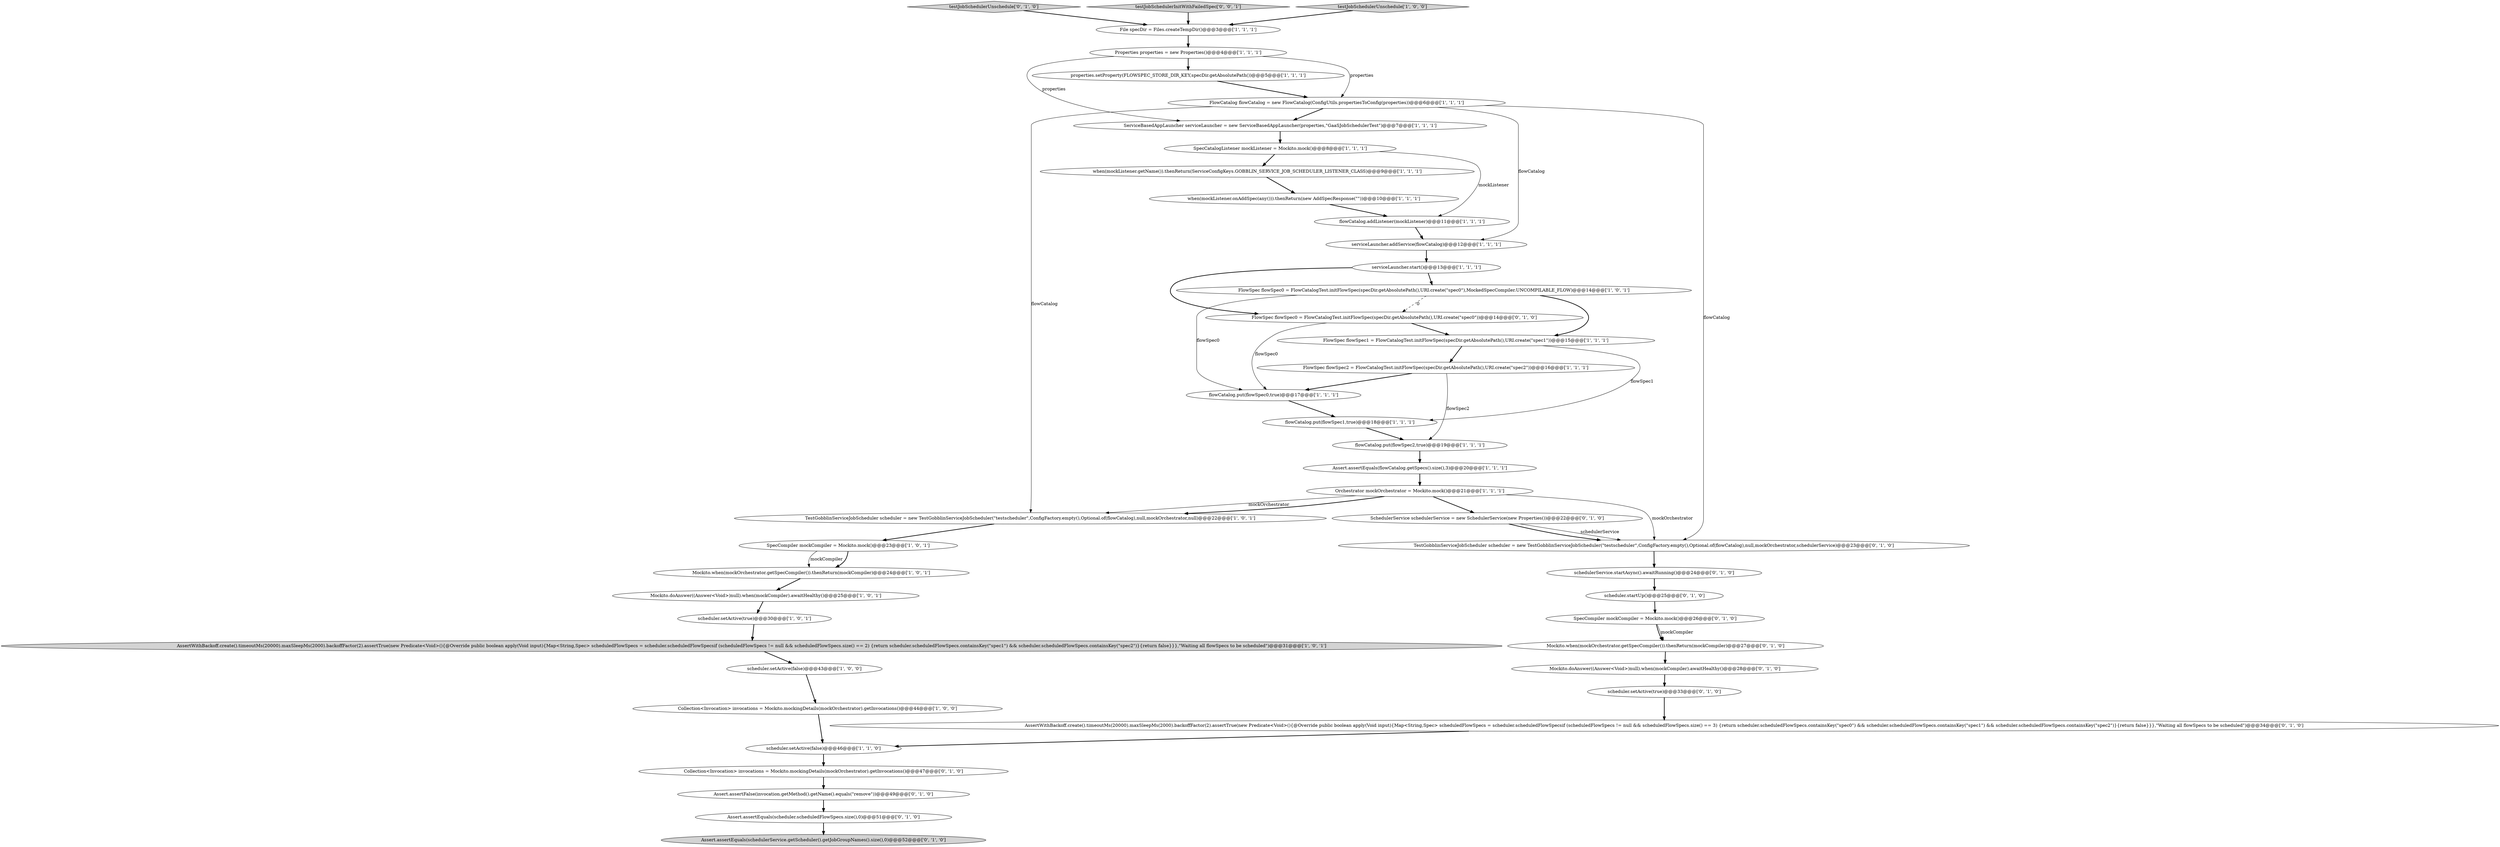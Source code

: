 digraph {
2 [style = filled, label = "when(mockListener.onAddSpec(any())).thenReturn(new AddSpecResponse(\"\"))@@@10@@@['1', '1', '1']", fillcolor = white, shape = ellipse image = "AAA0AAABBB1BBB"];
6 [style = filled, label = "Mockito.doAnswer((Answer<Void>)null).when(mockCompiler).awaitHealthy()@@@25@@@['1', '0', '1']", fillcolor = white, shape = ellipse image = "AAA0AAABBB1BBB"];
10 [style = filled, label = "flowCatalog.put(flowSpec0,true)@@@17@@@['1', '1', '1']", fillcolor = white, shape = ellipse image = "AAA0AAABBB1BBB"];
13 [style = filled, label = "FlowSpec flowSpec2 = FlowCatalogTest.initFlowSpec(specDir.getAbsolutePath(),URI.create(\"spec2\"))@@@16@@@['1', '1', '1']", fillcolor = white, shape = ellipse image = "AAA0AAABBB1BBB"];
21 [style = filled, label = "ServiceBasedAppLauncher serviceLauncher = new ServiceBasedAppLauncher(properties,\"GaaSJobSchedulerTest\")@@@7@@@['1', '1', '1']", fillcolor = white, shape = ellipse image = "AAA0AAABBB1BBB"];
0 [style = filled, label = "SpecCatalogListener mockListener = Mockito.mock()@@@8@@@['1', '1', '1']", fillcolor = white, shape = ellipse image = "AAA0AAABBB1BBB"];
30 [style = filled, label = "Assert.assertFalse(invocation.getMethod().getName().equals(\"remove\"))@@@49@@@['0', '1', '0']", fillcolor = white, shape = ellipse image = "AAA0AAABBB2BBB"];
19 [style = filled, label = "Collection<Invocation> invocations = Mockito.mockingDetails(mockOrchestrator).getInvocations()@@@44@@@['1', '0', '0']", fillcolor = white, shape = ellipse image = "AAA0AAABBB1BBB"];
37 [style = filled, label = "SchedulerService schedulerService = new SchedulerService(new Properties())@@@22@@@['0', '1', '0']", fillcolor = white, shape = ellipse image = "AAA0AAABBB2BBB"];
39 [style = filled, label = "Assert.assertEquals(schedulerService.getScheduler().getJobGroupNames().size(),0)@@@52@@@['0', '1', '0']", fillcolor = lightgray, shape = ellipse image = "AAA1AAABBB2BBB"];
12 [style = filled, label = "flowCatalog.addListener(mockListener)@@@11@@@['1', '1', '1']", fillcolor = white, shape = ellipse image = "AAA0AAABBB1BBB"];
34 [style = filled, label = "AssertWithBackoff.create().timeoutMs(20000).maxSleepMs(2000).backoffFactor(2).assertTrue(new Predicate<Void>(){@Override public boolean apply(Void input){Map<String,Spec> scheduledFlowSpecs = scheduler.scheduledFlowSpecsif (scheduledFlowSpecs != null && scheduledFlowSpecs.size() == 3) {return scheduler.scheduledFlowSpecs.containsKey(\"spec0\") && scheduler.scheduledFlowSpecs.containsKey(\"spec1\") && scheduler.scheduledFlowSpecs.containsKey(\"spec2\")}{return false}}},\"Waiting all flowSpecs to be scheduled\")@@@34@@@['0', '1', '0']", fillcolor = white, shape = ellipse image = "AAA0AAABBB2BBB"];
31 [style = filled, label = "Mockito.when(mockOrchestrator.getSpecCompiler()).thenReturn(mockCompiler)@@@27@@@['0', '1', '0']", fillcolor = white, shape = ellipse image = "AAA0AAABBB2BBB"];
40 [style = filled, label = "FlowSpec flowSpec0 = FlowCatalogTest.initFlowSpec(specDir.getAbsolutePath(),URI.create(\"spec0\"))@@@14@@@['0', '1', '0']", fillcolor = white, shape = ellipse image = "AAA1AAABBB2BBB"];
35 [style = filled, label = "TestGobblinServiceJobScheduler scheduler = new TestGobblinServiceJobScheduler(\"testscheduler\",ConfigFactory.empty(),Optional.of(flowCatalog),null,mockOrchestrator,schedulerService)@@@23@@@['0', '1', '0']", fillcolor = white, shape = ellipse image = "AAA1AAABBB2BBB"];
22 [style = filled, label = "Assert.assertEquals(flowCatalog.getSpecs().size(),3)@@@20@@@['1', '1', '1']", fillcolor = white, shape = ellipse image = "AAA0AAABBB1BBB"];
43 [style = filled, label = "testJobSchedulerUnschedule['0', '1', '0']", fillcolor = lightgray, shape = diamond image = "AAA0AAABBB2BBB"];
23 [style = filled, label = "Properties properties = new Properties()@@@4@@@['1', '1', '1']", fillcolor = white, shape = ellipse image = "AAA0AAABBB1BBB"];
26 [style = filled, label = "FlowCatalog flowCatalog = new FlowCatalog(ConfigUtils.propertiesToConfig(properties))@@@6@@@['1', '1', '1']", fillcolor = white, shape = ellipse image = "AAA0AAABBB1BBB"];
29 [style = filled, label = "Mockito.doAnswer((Answer<Void>)null).when(mockCompiler).awaitHealthy()@@@28@@@['0', '1', '0']", fillcolor = white, shape = ellipse image = "AAA0AAABBB2BBB"];
36 [style = filled, label = "SpecCompiler mockCompiler = Mockito.mock()@@@26@@@['0', '1', '0']", fillcolor = white, shape = ellipse image = "AAA0AAABBB2BBB"];
38 [style = filled, label = "scheduler.startUp()@@@25@@@['0', '1', '0']", fillcolor = white, shape = ellipse image = "AAA1AAABBB2BBB"];
18 [style = filled, label = "serviceLauncher.start()@@@13@@@['1', '1', '1']", fillcolor = white, shape = ellipse image = "AAA0AAABBB1BBB"];
25 [style = filled, label = "TestGobblinServiceJobScheduler scheduler = new TestGobblinServiceJobScheduler(\"testscheduler\",ConfigFactory.empty(),Optional.of(flowCatalog),null,mockOrchestrator,null)@@@22@@@['1', '0', '1']", fillcolor = white, shape = ellipse image = "AAA0AAABBB1BBB"];
41 [style = filled, label = "scheduler.setActive(true)@@@33@@@['0', '1', '0']", fillcolor = white, shape = ellipse image = "AAA0AAABBB2BBB"];
17 [style = filled, label = "scheduler.setActive(false)@@@43@@@['1', '0', '0']", fillcolor = white, shape = ellipse image = "AAA0AAABBB1BBB"];
16 [style = filled, label = "FlowSpec flowSpec0 = FlowCatalogTest.initFlowSpec(specDir.getAbsolutePath(),URI.create(\"spec0\"),MockedSpecCompiler.UNCOMPILABLE_FLOW)@@@14@@@['1', '0', '1']", fillcolor = white, shape = ellipse image = "AAA0AAABBB1BBB"];
3 [style = filled, label = "Orchestrator mockOrchestrator = Mockito.mock()@@@21@@@['1', '1', '1']", fillcolor = white, shape = ellipse image = "AAA0AAABBB1BBB"];
24 [style = filled, label = "FlowSpec flowSpec1 = FlowCatalogTest.initFlowSpec(specDir.getAbsolutePath(),URI.create(\"spec1\"))@@@15@@@['1', '1', '1']", fillcolor = white, shape = ellipse image = "AAA0AAABBB1BBB"];
27 [style = filled, label = "File specDir = Files.createTempDir()@@@3@@@['1', '1', '1']", fillcolor = white, shape = ellipse image = "AAA0AAABBB1BBB"];
7 [style = filled, label = "when(mockListener.getName()).thenReturn(ServiceConfigKeys.GOBBLIN_SERVICE_JOB_SCHEDULER_LISTENER_CLASS)@@@9@@@['1', '1', '1']", fillcolor = white, shape = ellipse image = "AAA0AAABBB1BBB"];
44 [style = filled, label = "testJobSchedulerInitWithFailedSpec['0', '0', '1']", fillcolor = lightgray, shape = diamond image = "AAA0AAABBB3BBB"];
1 [style = filled, label = "flowCatalog.put(flowSpec2,true)@@@19@@@['1', '1', '1']", fillcolor = white, shape = ellipse image = "AAA0AAABBB1BBB"];
14 [style = filled, label = "Mockito.when(mockOrchestrator.getSpecCompiler()).thenReturn(mockCompiler)@@@24@@@['1', '0', '1']", fillcolor = white, shape = ellipse image = "AAA0AAABBB1BBB"];
4 [style = filled, label = "scheduler.setActive(true)@@@30@@@['1', '0', '1']", fillcolor = white, shape = ellipse image = "AAA0AAABBB1BBB"];
20 [style = filled, label = "AssertWithBackoff.create().timeoutMs(20000).maxSleepMs(2000).backoffFactor(2).assertTrue(new Predicate<Void>(){@Override public boolean apply(Void input){Map<String,Spec> scheduledFlowSpecs = scheduler.scheduledFlowSpecsif (scheduledFlowSpecs != null && scheduledFlowSpecs.size() == 2) {return scheduler.scheduledFlowSpecs.containsKey(\"spec1\") && scheduler.scheduledFlowSpecs.containsKey(\"spec2\")}{return false}}},\"Waiting all flowSpecs to be scheduled\")@@@31@@@['1', '0', '1']", fillcolor = lightgray, shape = ellipse image = "AAA0AAABBB1BBB"];
8 [style = filled, label = "scheduler.setActive(false)@@@46@@@['1', '1', '0']", fillcolor = white, shape = ellipse image = "AAA0AAABBB1BBB"];
5 [style = filled, label = "properties.setProperty(FLOWSPEC_STORE_DIR_KEY,specDir.getAbsolutePath())@@@5@@@['1', '1', '1']", fillcolor = white, shape = ellipse image = "AAA0AAABBB1BBB"];
32 [style = filled, label = "Assert.assertEquals(scheduler.scheduledFlowSpecs.size(),0)@@@51@@@['0', '1', '0']", fillcolor = white, shape = ellipse image = "AAA1AAABBB2BBB"];
42 [style = filled, label = "Collection<Invocation> invocations = Mockito.mockingDetails(mockOrchestrator).getInvocations()@@@47@@@['0', '1', '0']", fillcolor = white, shape = ellipse image = "AAA0AAABBB2BBB"];
33 [style = filled, label = "schedulerService.startAsync().awaitRunning()@@@24@@@['0', '1', '0']", fillcolor = white, shape = ellipse image = "AAA1AAABBB2BBB"];
11 [style = filled, label = "flowCatalog.put(flowSpec1,true)@@@18@@@['1', '1', '1']", fillcolor = white, shape = ellipse image = "AAA0AAABBB1BBB"];
15 [style = filled, label = "testJobSchedulerUnschedule['1', '0', '0']", fillcolor = lightgray, shape = diamond image = "AAA0AAABBB1BBB"];
28 [style = filled, label = "SpecCompiler mockCompiler = Mockito.mock()@@@23@@@['1', '0', '1']", fillcolor = white, shape = ellipse image = "AAA0AAABBB1BBB"];
9 [style = filled, label = "serviceLauncher.addService(flowCatalog)@@@12@@@['1', '1', '1']", fillcolor = white, shape = ellipse image = "AAA0AAABBB1BBB"];
9->18 [style = bold, label=""];
26->25 [style = solid, label="flowCatalog"];
35->33 [style = bold, label=""];
16->24 [style = bold, label=""];
24->13 [style = bold, label=""];
26->21 [style = bold, label=""];
38->36 [style = bold, label=""];
40->10 [style = solid, label="flowSpec0"];
23->21 [style = solid, label="properties"];
13->1 [style = solid, label="flowSpec2"];
6->4 [style = bold, label=""];
37->35 [style = solid, label="schedulerService"];
0->12 [style = solid, label="mockListener"];
8->42 [style = bold, label=""];
36->31 [style = solid, label="mockCompiler"];
0->7 [style = bold, label=""];
37->35 [style = bold, label=""];
17->19 [style = bold, label=""];
22->3 [style = bold, label=""];
19->8 [style = bold, label=""];
32->39 [style = bold, label=""];
27->23 [style = bold, label=""];
11->1 [style = bold, label=""];
10->11 [style = bold, label=""];
29->41 [style = bold, label=""];
16->40 [style = dashed, label="0"];
24->11 [style = solid, label="flowSpec1"];
5->26 [style = bold, label=""];
4->20 [style = bold, label=""];
12->9 [style = bold, label=""];
15->27 [style = bold, label=""];
3->25 [style = solid, label="mockOrchestrator"];
25->28 [style = bold, label=""];
36->31 [style = bold, label=""];
16->10 [style = solid, label="flowSpec0"];
30->32 [style = bold, label=""];
44->27 [style = bold, label=""];
18->40 [style = bold, label=""];
3->25 [style = bold, label=""];
18->16 [style = bold, label=""];
23->5 [style = bold, label=""];
3->37 [style = bold, label=""];
14->6 [style = bold, label=""];
33->38 [style = bold, label=""];
43->27 [style = bold, label=""];
26->9 [style = solid, label="flowCatalog"];
20->17 [style = bold, label=""];
3->35 [style = solid, label="mockOrchestrator"];
41->34 [style = bold, label=""];
34->8 [style = bold, label=""];
31->29 [style = bold, label=""];
13->10 [style = bold, label=""];
1->22 [style = bold, label=""];
21->0 [style = bold, label=""];
28->14 [style = bold, label=""];
40->24 [style = bold, label=""];
28->14 [style = solid, label="mockCompiler"];
26->35 [style = solid, label="flowCatalog"];
2->12 [style = bold, label=""];
23->26 [style = solid, label="properties"];
42->30 [style = bold, label=""];
7->2 [style = bold, label=""];
}
